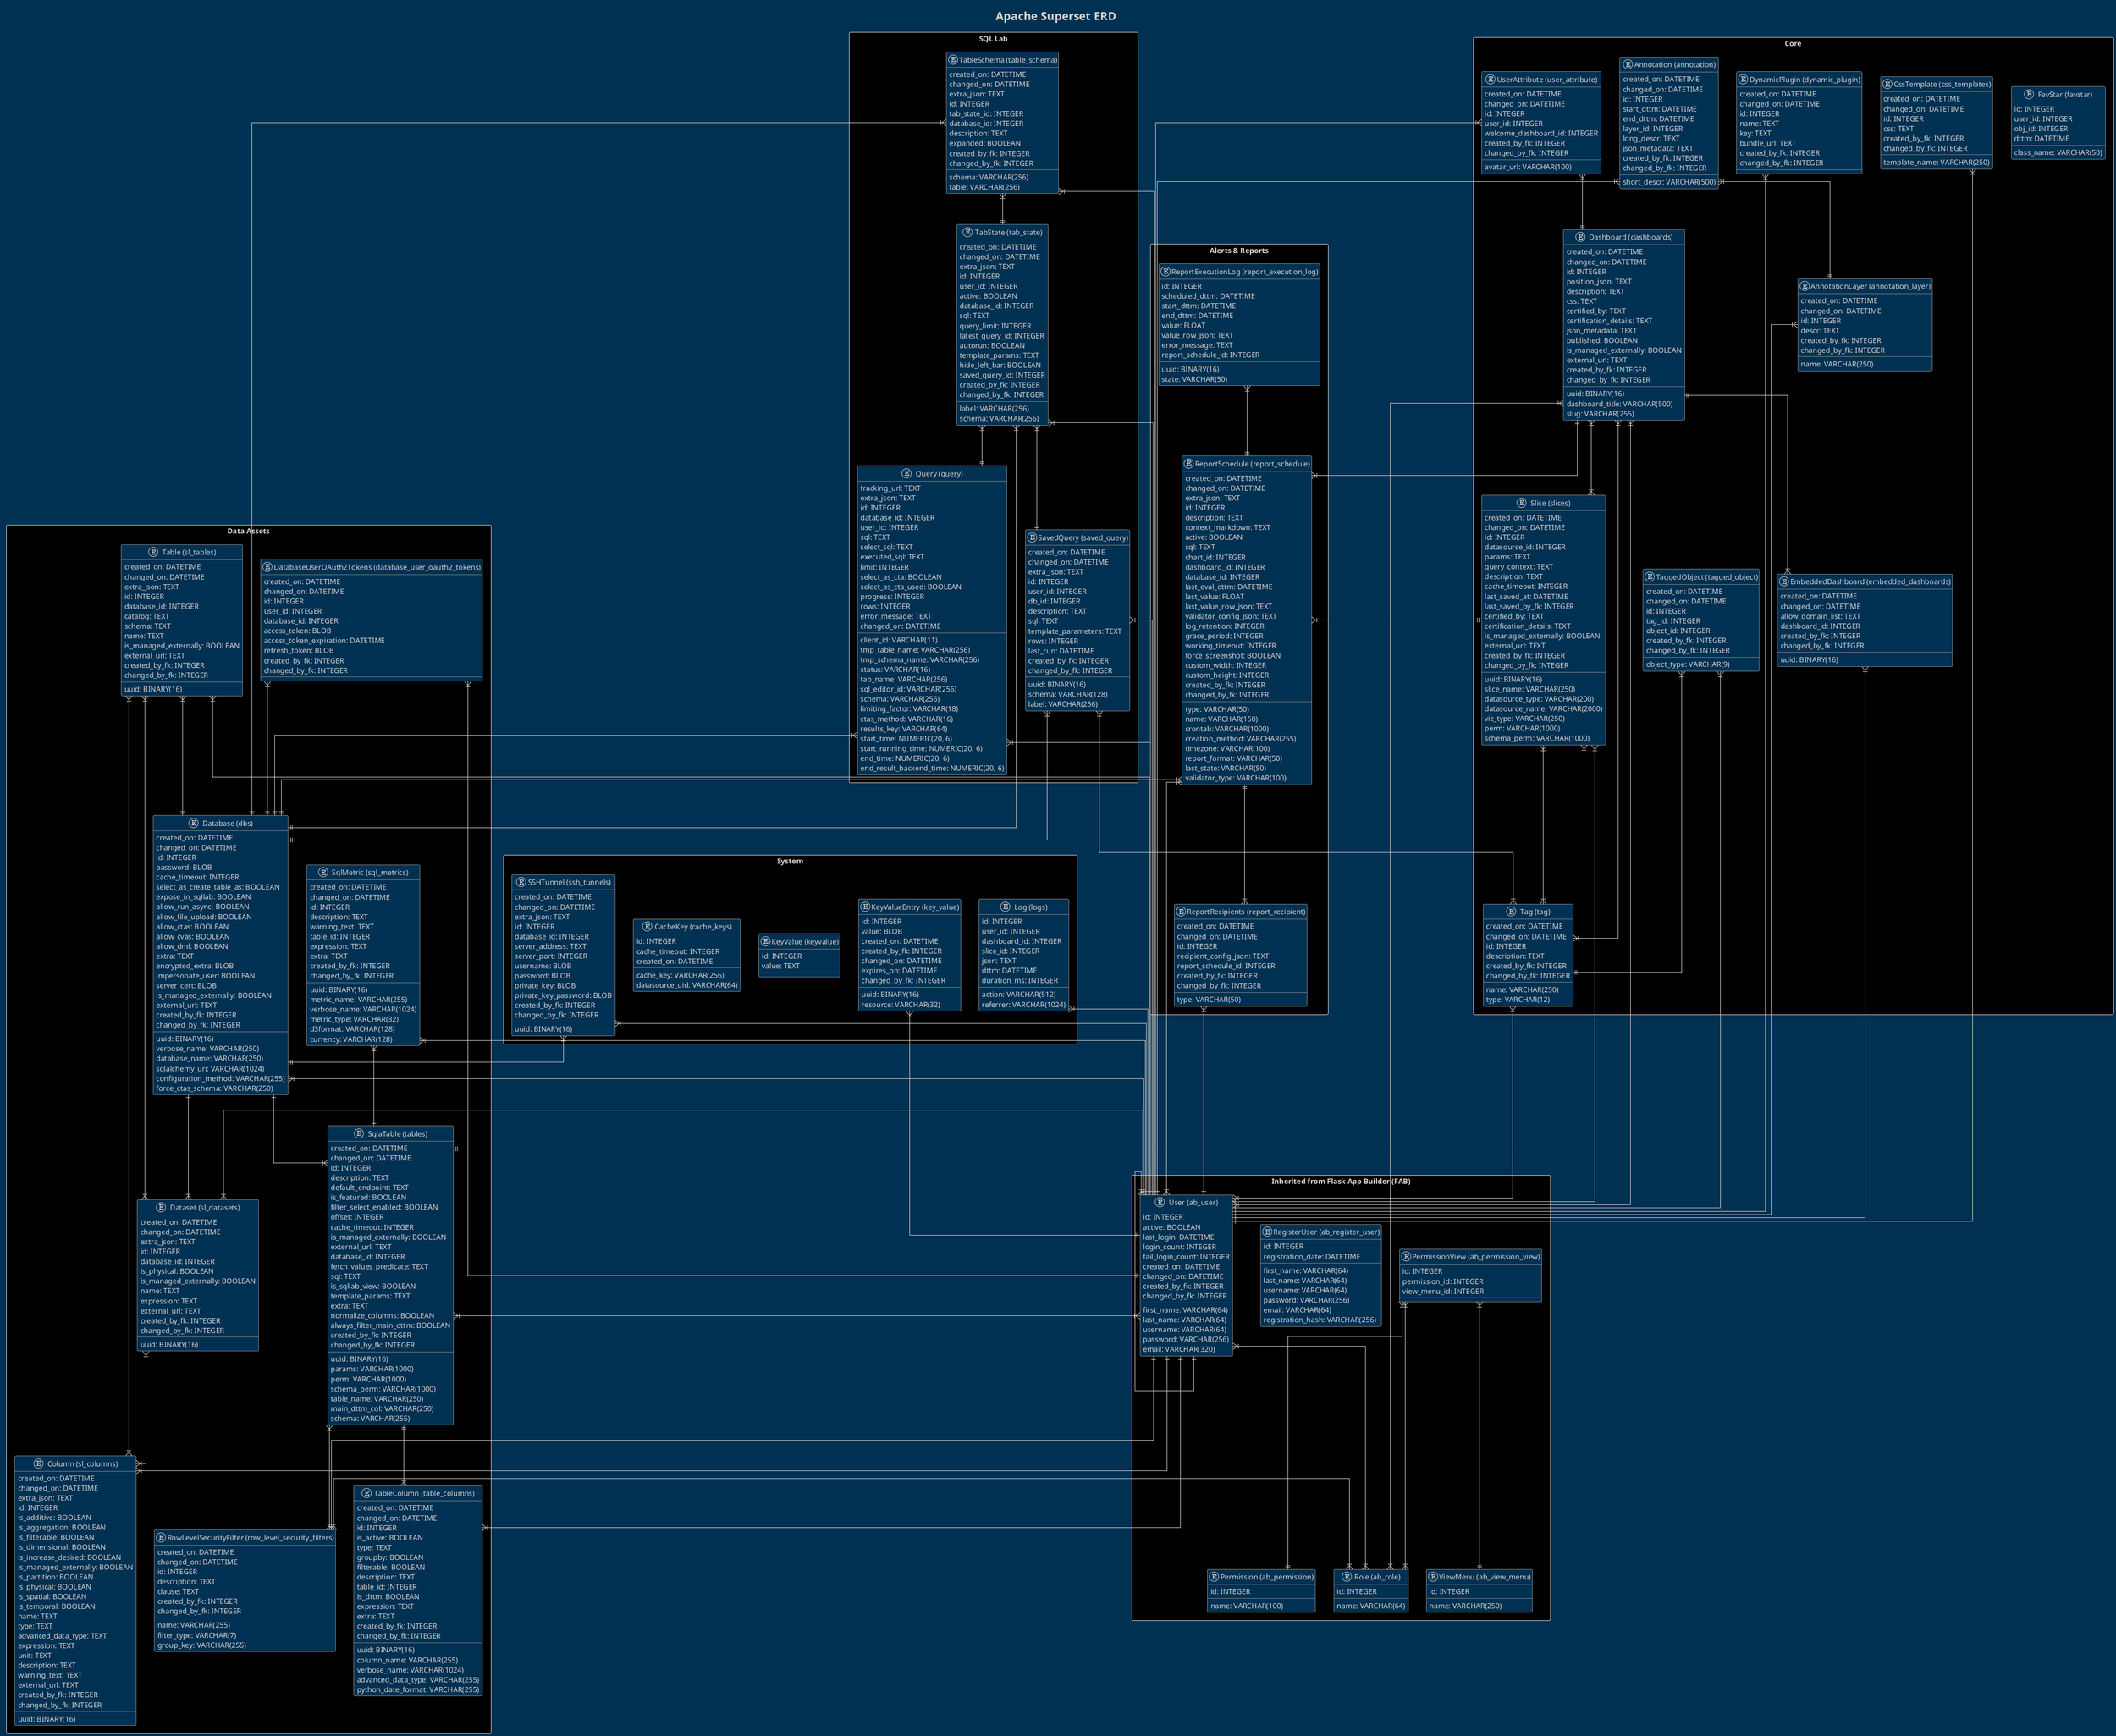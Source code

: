 
@startuml erd

title Apache Superset ERD

!theme blueprint

' avoid problems with angled crows feet

skinparam linetype ortho
skinparam classBorderColor #grey

skinparam classBorderColor<<new>> #white
skinparam classBorderThickness<<new>> 1
skinparam classLineStyle<<new>> Dashed
skinparam ClassBackgroundColor<<new>> #204143

' Models
rectangle "Data Assets" #black {
        entity "SqlMetric (sql_metrics)" as sql_metrics {
            uuid: BINARY(16)
            created_on: DATETIME
            changed_on: DATETIME
            id: INTEGER
            metric_name: VARCHAR(255)
            verbose_name: VARCHAR(1024)
            metric_type: VARCHAR(32)
            description: TEXT
            d3format: VARCHAR(128)
            currency: VARCHAR(128)
            warning_text: TEXT
            table_id: INTEGER
            expression: TEXT
            extra: TEXT
            created_by_fk: INTEGER
            changed_by_fk: INTEGER
        }
        entity "DatabaseUserOAuth2Tokens (database_user_oauth2_tokens)" as database_user_oauth2_tokens {
            created_on: DATETIME
            changed_on: DATETIME
            id: INTEGER
            user_id: INTEGER
            database_id: INTEGER
            access_token: BLOB
            access_token_expiration: DATETIME
            refresh_token: BLOB
            created_by_fk: INTEGER
            changed_by_fk: INTEGER
        }
        entity "Table (sl_tables)" as sl_tables {
            uuid: BINARY(16)
            created_on: DATETIME
            changed_on: DATETIME
            extra_json: TEXT
            id: INTEGER
            database_id: INTEGER
            catalog: TEXT
            schema: TEXT
            name: TEXT
            is_managed_externally: BOOLEAN
            external_url: TEXT
            created_by_fk: INTEGER
            changed_by_fk: INTEGER
        }
        entity "Database (dbs)" as dbs {
            uuid: BINARY(16)
            created_on: DATETIME
            changed_on: DATETIME
            id: INTEGER
            verbose_name: VARCHAR(250)
            database_name: VARCHAR(250)
            sqlalchemy_uri: VARCHAR(1024)
            password: BLOB
            cache_timeout: INTEGER
            select_as_create_table_as: BOOLEAN
            expose_in_sqllab: BOOLEAN
            configuration_method: VARCHAR(255)
            allow_run_async: BOOLEAN
            allow_file_upload: BOOLEAN
            allow_ctas: BOOLEAN
            allow_cvas: BOOLEAN
            allow_dml: BOOLEAN
            force_ctas_schema: VARCHAR(250)
            extra: TEXT
            encrypted_extra: BLOB
            impersonate_user: BOOLEAN
            server_cert: BLOB
            is_managed_externally: BOOLEAN
            external_url: TEXT
            created_by_fk: INTEGER
            changed_by_fk: INTEGER
        }
        entity "Dataset (sl_datasets)" as sl_datasets {
            uuid: BINARY(16)
            created_on: DATETIME
            changed_on: DATETIME
            extra_json: TEXT
            id: INTEGER
            database_id: INTEGER
            is_physical: BOOLEAN
            is_managed_externally: BOOLEAN
            name: TEXT
            expression: TEXT
            external_url: TEXT
            created_by_fk: INTEGER
            changed_by_fk: INTEGER
        }
        entity "SqlaTable (tables)" as tables {
            uuid: BINARY(16)
            created_on: DATETIME
            changed_on: DATETIME
            id: INTEGER
            description: TEXT
            default_endpoint: TEXT
            is_featured: BOOLEAN
            filter_select_enabled: BOOLEAN
            offset: INTEGER
            cache_timeout: INTEGER
            params: VARCHAR(1000)
            perm: VARCHAR(1000)
            schema_perm: VARCHAR(1000)
            is_managed_externally: BOOLEAN
            external_url: TEXT
            table_name: VARCHAR(250)
            main_dttm_col: VARCHAR(250)
            database_id: INTEGER
            fetch_values_predicate: TEXT
            schema: VARCHAR(255)
            sql: TEXT
            is_sqllab_view: BOOLEAN
            template_params: TEXT
            extra: TEXT
            normalize_columns: BOOLEAN
            always_filter_main_dttm: BOOLEAN
            created_by_fk: INTEGER
            changed_by_fk: INTEGER
        }
        entity "TableColumn (table_columns)" as table_columns {
            uuid: BINARY(16)
            created_on: DATETIME
            changed_on: DATETIME
            id: INTEGER
            column_name: VARCHAR(255)
            verbose_name: VARCHAR(1024)
            is_active: BOOLEAN
            type: TEXT
            advanced_data_type: VARCHAR(255)
            groupby: BOOLEAN
            filterable: BOOLEAN
            description: TEXT
            table_id: INTEGER
            is_dttm: BOOLEAN
            expression: TEXT
            python_date_format: VARCHAR(255)
            extra: TEXT
            created_by_fk: INTEGER
            changed_by_fk: INTEGER
        }
        entity "Column (sl_columns)" as sl_columns {
            uuid: BINARY(16)
            created_on: DATETIME
            changed_on: DATETIME
            extra_json: TEXT
            id: INTEGER
            is_additive: BOOLEAN
            is_aggregation: BOOLEAN
            is_filterable: BOOLEAN
            is_dimensional: BOOLEAN
            is_increase_desired: BOOLEAN
            is_managed_externally: BOOLEAN
            is_partition: BOOLEAN
            is_physical: BOOLEAN
            is_spatial: BOOLEAN
            is_temporal: BOOLEAN
            name: TEXT
            type: TEXT
            advanced_data_type: TEXT
            expression: TEXT
            unit: TEXT
            description: TEXT
            warning_text: TEXT
            external_url: TEXT
            created_by_fk: INTEGER
            changed_by_fk: INTEGER
        }
        entity "RowLevelSecurityFilter (row_level_security_filters)" as row_level_security_filters {
            created_on: DATETIME
            changed_on: DATETIME
            id: INTEGER
            name: VARCHAR(255)
            description: TEXT
            filter_type: VARCHAR(7)
            group_key: VARCHAR(255)
            clause: TEXT
            created_by_fk: INTEGER
            changed_by_fk: INTEGER
        }
        }
rectangle "System" #black {
        entity "KeyValueEntry (key_value)" as key_value {
            uuid: BINARY(16)
            id: INTEGER
            resource: VARCHAR(32)
            value: BLOB
            created_on: DATETIME
            created_by_fk: INTEGER
            changed_on: DATETIME
            expires_on: DATETIME
            changed_by_fk: INTEGER
        }
        entity "SSHTunnel (ssh_tunnels)" as ssh_tunnels {
            uuid: BINARY(16)
            created_on: DATETIME
            changed_on: DATETIME
            extra_json: TEXT
            id: INTEGER
            database_id: INTEGER
            server_address: TEXT
            server_port: INTEGER
            username: BLOB
            password: BLOB
            private_key: BLOB
            private_key_password: BLOB
            created_by_fk: INTEGER
            changed_by_fk: INTEGER
        }
        entity "KeyValue (keyvalue)" as keyvalue {
            id: INTEGER
            value: TEXT
        }
        entity "CacheKey (cache_keys)" as cache_keys {
            id: INTEGER
            cache_key: VARCHAR(256)
            cache_timeout: INTEGER
            datasource_uid: VARCHAR(64)
            created_on: DATETIME
        }
        entity "Log (logs)" as logs {
            id: INTEGER
            action: VARCHAR(512)
            user_id: INTEGER
            dashboard_id: INTEGER
            slice_id: INTEGER
            json: TEXT
            dttm: DATETIME
            duration_ms: INTEGER
            referrer: VARCHAR(1024)
        }
        }
rectangle "SQL Lab" #black {
        entity "SavedQuery (saved_query)" as saved_query {
            uuid: BINARY(16)
            created_on: DATETIME
            changed_on: DATETIME
            extra_json: TEXT
            id: INTEGER
            user_id: INTEGER
            db_id: INTEGER
            schema: VARCHAR(128)
            label: VARCHAR(256)
            description: TEXT
            sql: TEXT
            template_parameters: TEXT
            rows: INTEGER
            last_run: DATETIME
            created_by_fk: INTEGER
            changed_by_fk: INTEGER
        }
        entity "TableSchema (table_schema)" as table_schema {
            created_on: DATETIME
            changed_on: DATETIME
            extra_json: TEXT
            id: INTEGER
            tab_state_id: INTEGER
            database_id: INTEGER
            schema: VARCHAR(256)
            table: VARCHAR(256)
            description: TEXT
            expanded: BOOLEAN
            created_by_fk: INTEGER
            changed_by_fk: INTEGER
        }
        entity "Query (query)" as query {
            tracking_url: TEXT
            extra_json: TEXT
            id: INTEGER
            client_id: VARCHAR(11)
            database_id: INTEGER
            tmp_table_name: VARCHAR(256)
            tmp_schema_name: VARCHAR(256)
            user_id: INTEGER
            status: VARCHAR(16)
            tab_name: VARCHAR(256)
            sql_editor_id: VARCHAR(256)
            schema: VARCHAR(256)
            sql: TEXT
            select_sql: TEXT
            executed_sql: TEXT
            limit: INTEGER
            limiting_factor: VARCHAR(18)
            select_as_cta: BOOLEAN
            select_as_cta_used: BOOLEAN
            ctas_method: VARCHAR(16)
            progress: INTEGER
            rows: INTEGER
            error_message: TEXT
            results_key: VARCHAR(64)
            start_time: NUMERIC(20, 6)
            start_running_time: NUMERIC(20, 6)
            end_time: NUMERIC(20, 6)
            end_result_backend_time: NUMERIC(20, 6)
            changed_on: DATETIME
        }
        entity "TabState (tab_state)" as tab_state {
            created_on: DATETIME
            changed_on: DATETIME
            extra_json: TEXT
            id: INTEGER
            user_id: INTEGER
            label: VARCHAR(256)
            active: BOOLEAN
            database_id: INTEGER
            schema: VARCHAR(256)
            sql: TEXT
            query_limit: INTEGER
            latest_query_id: INTEGER
            autorun: BOOLEAN
            template_params: TEXT
            hide_left_bar: BOOLEAN
            saved_query_id: INTEGER
            created_by_fk: INTEGER
            changed_by_fk: INTEGER
        }
        }
rectangle "Core" #black {
        entity "FavStar (favstar)" as favstar {
            id: INTEGER
            user_id: INTEGER
            class_name: VARCHAR(50)
            obj_id: INTEGER
            dttm: DATETIME
        }
        entity "Dashboard (dashboards)" as dashboards {
            uuid: BINARY(16)
            created_on: DATETIME
            changed_on: DATETIME
            id: INTEGER
            dashboard_title: VARCHAR(500)
            position_json: TEXT
            description: TEXT
            css: TEXT
            certified_by: TEXT
            certification_details: TEXT
            json_metadata: TEXT
            slug: VARCHAR(255)
            published: BOOLEAN
            is_managed_externally: BOOLEAN
            external_url: TEXT
            created_by_fk: INTEGER
            changed_by_fk: INTEGER
        }
        entity "Annotation (annotation)" as annotation {
            created_on: DATETIME
            changed_on: DATETIME
            id: INTEGER
            start_dttm: DATETIME
            end_dttm: DATETIME
            layer_id: INTEGER
            short_descr: VARCHAR(500)
            long_descr: TEXT
            json_metadata: TEXT
            created_by_fk: INTEGER
            changed_by_fk: INTEGER
        }
        entity "EmbeddedDashboard (embedded_dashboards)" as embedded_dashboards {
            created_on: DATETIME
            changed_on: DATETIME
            uuid: BINARY(16)
            allow_domain_list: TEXT
            dashboard_id: INTEGER
            created_by_fk: INTEGER
            changed_by_fk: INTEGER
        }
        entity "Slice (slices)" as slices {
            uuid: BINARY(16)
            created_on: DATETIME
            changed_on: DATETIME
            id: INTEGER
            slice_name: VARCHAR(250)
            datasource_id: INTEGER
            datasource_type: VARCHAR(200)
            datasource_name: VARCHAR(2000)
            viz_type: VARCHAR(250)
            params: TEXT
            query_context: TEXT
            description: TEXT
            cache_timeout: INTEGER
            perm: VARCHAR(1000)
            schema_perm: VARCHAR(1000)
            last_saved_at: DATETIME
            last_saved_by_fk: INTEGER
            certified_by: TEXT
            certification_details: TEXT
            is_managed_externally: BOOLEAN
            external_url: TEXT
            created_by_fk: INTEGER
            changed_by_fk: INTEGER
        }
        entity "TaggedObject (tagged_object)" as tagged_object {
            created_on: DATETIME
            changed_on: DATETIME
            id: INTEGER
            tag_id: INTEGER
            object_id: INTEGER
            object_type: VARCHAR(9)
            created_by_fk: INTEGER
            changed_by_fk: INTEGER
        }
        entity "AnnotationLayer (annotation_layer)" as annotation_layer {
            created_on: DATETIME
            changed_on: DATETIME
            id: INTEGER
            name: VARCHAR(250)
            descr: TEXT
            created_by_fk: INTEGER
            changed_by_fk: INTEGER
        }
        entity "DynamicPlugin (dynamic_plugin)" as dynamic_plugin {
            created_on: DATETIME
            changed_on: DATETIME
            id: INTEGER
            name: TEXT
            key: TEXT
            bundle_url: TEXT
            created_by_fk: INTEGER
            changed_by_fk: INTEGER
        }
        entity "Tag (tag)" as tag {
            created_on: DATETIME
            changed_on: DATETIME
            id: INTEGER
            name: VARCHAR(250)
            type: VARCHAR(12)
            description: TEXT
            created_by_fk: INTEGER
            changed_by_fk: INTEGER
        }
        entity "CssTemplate (css_templates)" as css_templates {
            created_on: DATETIME
            changed_on: DATETIME
            id: INTEGER
            template_name: VARCHAR(250)
            css: TEXT
            created_by_fk: INTEGER
            changed_by_fk: INTEGER
        }
        entity "UserAttribute (user_attribute)" as user_attribute {
            created_on: DATETIME
            changed_on: DATETIME
            id: INTEGER
            user_id: INTEGER
            welcome_dashboard_id: INTEGER
            avatar_url: VARCHAR(100)
            created_by_fk: INTEGER
            changed_by_fk: INTEGER
        }
        }
rectangle "Inherited from Flask App Builder (FAB)" #black {
        entity "ViewMenu (ab_view_menu)" as ab_view_menu {
            id: INTEGER
            name: VARCHAR(250)
        }
        entity "Permission (ab_permission)" as ab_permission {
            id: INTEGER
            name: VARCHAR(100)
        }
        entity "User (ab_user)" as ab_user {
            id: INTEGER
            first_name: VARCHAR(64)
            last_name: VARCHAR(64)
            username: VARCHAR(64)
            password: VARCHAR(256)
            active: BOOLEAN
            email: VARCHAR(320)
            last_login: DATETIME
            login_count: INTEGER
            fail_login_count: INTEGER
            created_on: DATETIME
            changed_on: DATETIME
            created_by_fk: INTEGER
            changed_by_fk: INTEGER
        }
        entity "RegisterUser (ab_register_user)" as ab_register_user {
            id: INTEGER
            first_name: VARCHAR(64)
            last_name: VARCHAR(64)
            username: VARCHAR(64)
            password: VARCHAR(256)
            email: VARCHAR(64)
            registration_date: DATETIME
            registration_hash: VARCHAR(256)
        }
        entity "PermissionView (ab_permission_view)" as ab_permission_view {
            id: INTEGER
            permission_id: INTEGER
            view_menu_id: INTEGER
        }
        entity "Role (ab_role)" as ab_role {
            id: INTEGER
            name: VARCHAR(64)
        }
        }
rectangle "Alerts & Reports" #black {
        entity "ReportExecutionLog (report_execution_log)" as report_execution_log {
            id: INTEGER
            uuid: BINARY(16)
            scheduled_dttm: DATETIME
            start_dttm: DATETIME
            end_dttm: DATETIME
            value: FLOAT
            value_row_json: TEXT
            state: VARCHAR(50)
            error_message: TEXT
            report_schedule_id: INTEGER
        }
        entity "ReportSchedule (report_schedule)" as report_schedule {
            created_on: DATETIME
            changed_on: DATETIME
            extra_json: TEXT
            id: INTEGER
            type: VARCHAR(50)
            name: VARCHAR(150)
            description: TEXT
            context_markdown: TEXT
            active: BOOLEAN
            crontab: VARCHAR(1000)
            creation_method: VARCHAR(255)
            timezone: VARCHAR(100)
            report_format: VARCHAR(50)
            sql: TEXT
            chart_id: INTEGER
            dashboard_id: INTEGER
            database_id: INTEGER
            last_eval_dttm: DATETIME
            last_state: VARCHAR(50)
            last_value: FLOAT
            last_value_row_json: TEXT
            validator_type: VARCHAR(100)
            validator_config_json: TEXT
            log_retention: INTEGER
            grace_period: INTEGER
            working_timeout: INTEGER
            force_screenshot: BOOLEAN
            custom_width: INTEGER
            custom_height: INTEGER
            created_by_fk: INTEGER
            changed_by_fk: INTEGER
        }
        entity "ReportRecipients (report_recipient)" as report_recipient {
            created_on: DATETIME
            changed_on: DATETIME
            id: INTEGER
            type: VARCHAR(50)
            recipient_config_json: TEXT
            report_schedule_id: INTEGER
            created_by_fk: INTEGER
            changed_by_fk: INTEGER
        }
        }
' Relationships

    sql_metrics }|--|| tables
    sql_metrics }|--|| ab_user

    database_user_oauth2_tokens }|--|| ab_user
    database_user_oauth2_tokens }|--|| dbs

    sl_tables }|--|| dbs
    sl_tables }|--|{ sl_columns
    sl_tables }|--|| ab_user
    sl_tables }|--|{ sl_datasets

    dbs }|--|| ab_user
    dbs ||--|{ tables
    dbs ||--|{ sl_datasets

    sl_datasets }|--|{ sl_columns
    sl_datasets }|--|{ ab_user

    tables ||--|{ table_columns
    tables }|--|{ row_level_security_filters

    table_columns }|--|| ab_user

    sl_columns }|--|| ab_user

    row_level_security_filters }|--|| ab_user

    key_value }|--|| ab_user

    ssh_tunnels }|--|| dbs
    ssh_tunnels }|--|| ab_user




    saved_query }|--|| ab_user
    saved_query }|--|| dbs
    saved_query }|--|{ tag

    table_schema }|--|| dbs
    table_schema }|--|| ab_user
    table_schema }|--|| tab_state

    query }|--|| dbs
    query }|--|| ab_user

    tab_state }|--|| dbs
    tab_state }|--|| query
    tab_state }|--|| saved_query
    tab_state }|--|| ab_user


    dashboards }|--|{ slices
    dashboards }|--|{ ab_user
    dashboards }|--|{ tag
    dashboards }|--|{ ab_role
    dashboards ||--|{ embedded_dashboards
    dashboards ||--|{ report_schedule

    annotation }|--|| annotation_layer
    annotation }|--|| ab_user

    embedded_dashboards }|--|| ab_user

    slices }|--|| ab_user
    slices }|--|{ tag
    slices }|--|| tables
    slices ||--|{ report_schedule

    tagged_object }|--|| tag
    tagged_object }|--|| ab_user

    annotation_layer }|--|| ab_user

    dynamic_plugin }|--|| ab_user

    tag }|--|{ ab_user

    css_templates }|--|| ab_user

    user_attribute }|--|| dashboards



    ab_user }|--|{ ab_role
    ab_user }|--|| ab_user
    ab_user ||--|{ logs
    ab_user ||--|{ user_attribute
    ab_user }|--|{ tables


    ab_permission_view }|--|| ab_permission
    ab_permission_view }|--|| ab_view_menu
    ab_permission_view }|--|{ ab_role

    ab_role }|--|{ row_level_security_filters

    report_execution_log }|--|| report_schedule

    report_schedule }|--|| dbs
    report_schedule }|--|{ ab_user
    report_schedule ||--|{ report_recipient

    report_recipient }|--|| ab_user
@enduml
